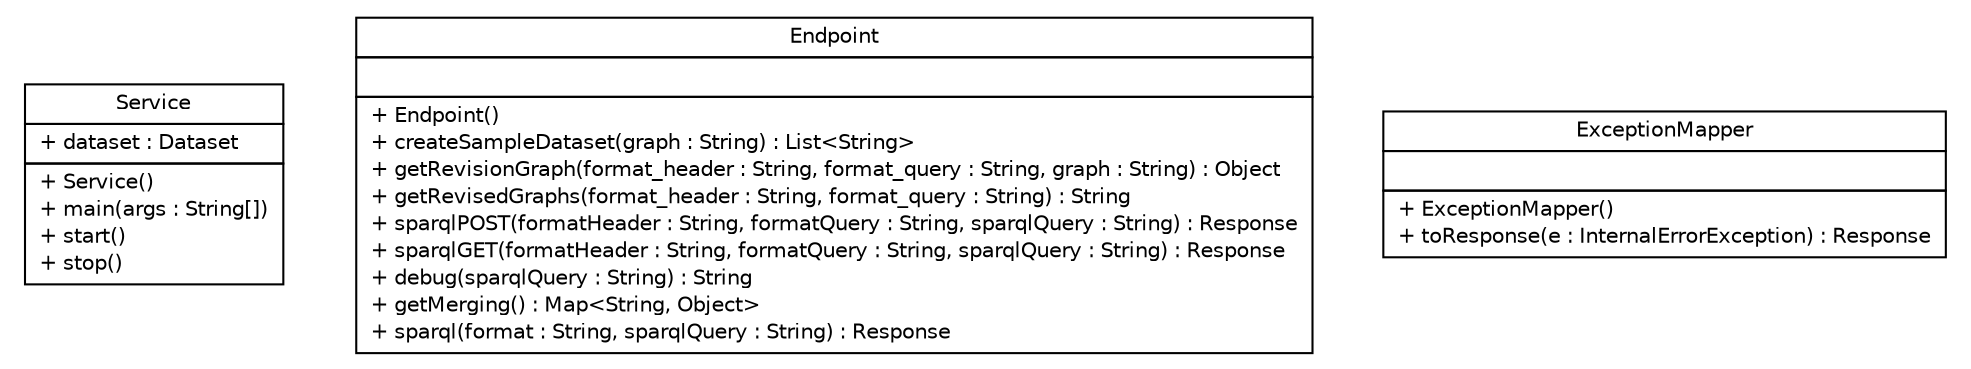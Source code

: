 #!/usr/local/bin/dot
#
# Class diagram 
# Generated by UMLGraph version R5_6-24-gf6e263 (http://www.umlgraph.org/)
#

digraph G {
	edge [fontname="Helvetica",fontsize=10,labelfontname="Helvetica",labelfontsize=10];
	node [fontname="Helvetica",fontsize=10,shape=plaintext];
	nodesep=0.25;
	ranksep=0.5;
	// de.tud.plt.r43ples.webservice.Service
	c138 [label=<<table title="de.tud.plt.r43ples.webservice.Service" border="0" cellborder="1" cellspacing="0" cellpadding="2" port="p" href="./Service.html">
		<tr><td><table border="0" cellspacing="0" cellpadding="1">
<tr><td align="center" balign="center"> Service </td></tr>
		</table></td></tr>
		<tr><td><table border="0" cellspacing="0" cellpadding="1">
<tr><td align="left" balign="left"> + dataset : Dataset </td></tr>
		</table></td></tr>
		<tr><td><table border="0" cellspacing="0" cellpadding="1">
<tr><td align="left" balign="left"> + Service() </td></tr>
<tr><td align="left" balign="left"> + main(args : String[]) </td></tr>
<tr><td align="left" balign="left"> + start() </td></tr>
<tr><td align="left" balign="left"> + stop() </td></tr>
		</table></td></tr>
		</table>>, URL="./Service.html", fontname="Helvetica", fontcolor="black", fontsize=10.0];
	// de.tud.plt.r43ples.webservice.Endpoint
	c139 [label=<<table title="de.tud.plt.r43ples.webservice.Endpoint" border="0" cellborder="1" cellspacing="0" cellpadding="2" port="p" href="./Endpoint.html">
		<tr><td><table border="0" cellspacing="0" cellpadding="1">
<tr><td align="center" balign="center"> Endpoint </td></tr>
		</table></td></tr>
		<tr><td><table border="0" cellspacing="0" cellpadding="1">
<tr><td align="left" balign="left">  </td></tr>
		</table></td></tr>
		<tr><td><table border="0" cellspacing="0" cellpadding="1">
<tr><td align="left" balign="left"> + Endpoint() </td></tr>
<tr><td align="left" balign="left"> + createSampleDataset(graph : String) : List&lt;String&gt; </td></tr>
<tr><td align="left" balign="left"> + getRevisionGraph(format_header : String, format_query : String, graph : String) : Object </td></tr>
<tr><td align="left" balign="left"> + getRevisedGraphs(format_header : String, format_query : String) : String </td></tr>
<tr><td align="left" balign="left"> + sparqlPOST(formatHeader : String, formatQuery : String, sparqlQuery : String) : Response </td></tr>
<tr><td align="left" balign="left"> + sparqlGET(formatHeader : String, formatQuery : String, sparqlQuery : String) : Response </td></tr>
<tr><td align="left" balign="left"> + debug(sparqlQuery : String) : String </td></tr>
<tr><td align="left" balign="left"> + getMerging() : Map&lt;String, Object&gt; </td></tr>
<tr><td align="left" balign="left"> + sparql(format : String, sparqlQuery : String) : Response </td></tr>
		</table></td></tr>
		</table>>, URL="./Endpoint.html", fontname="Helvetica", fontcolor="black", fontsize=10.0];
	// de.tud.plt.r43ples.webservice.ExceptionMapper
	c140 [label=<<table title="de.tud.plt.r43ples.webservice.ExceptionMapper" border="0" cellborder="1" cellspacing="0" cellpadding="2" port="p" href="./ExceptionMapper.html">
		<tr><td><table border="0" cellspacing="0" cellpadding="1">
<tr><td align="center" balign="center"> ExceptionMapper </td></tr>
		</table></td></tr>
		<tr><td><table border="0" cellspacing="0" cellpadding="1">
<tr><td align="left" balign="left">  </td></tr>
		</table></td></tr>
		<tr><td><table border="0" cellspacing="0" cellpadding="1">
<tr><td align="left" balign="left"> + ExceptionMapper() </td></tr>
<tr><td align="left" balign="left"> + toResponse(e : InternalErrorException) : Response </td></tr>
		</table></td></tr>
		</table>>, URL="./ExceptionMapper.html", fontname="Helvetica", fontcolor="black", fontsize=10.0];
}

